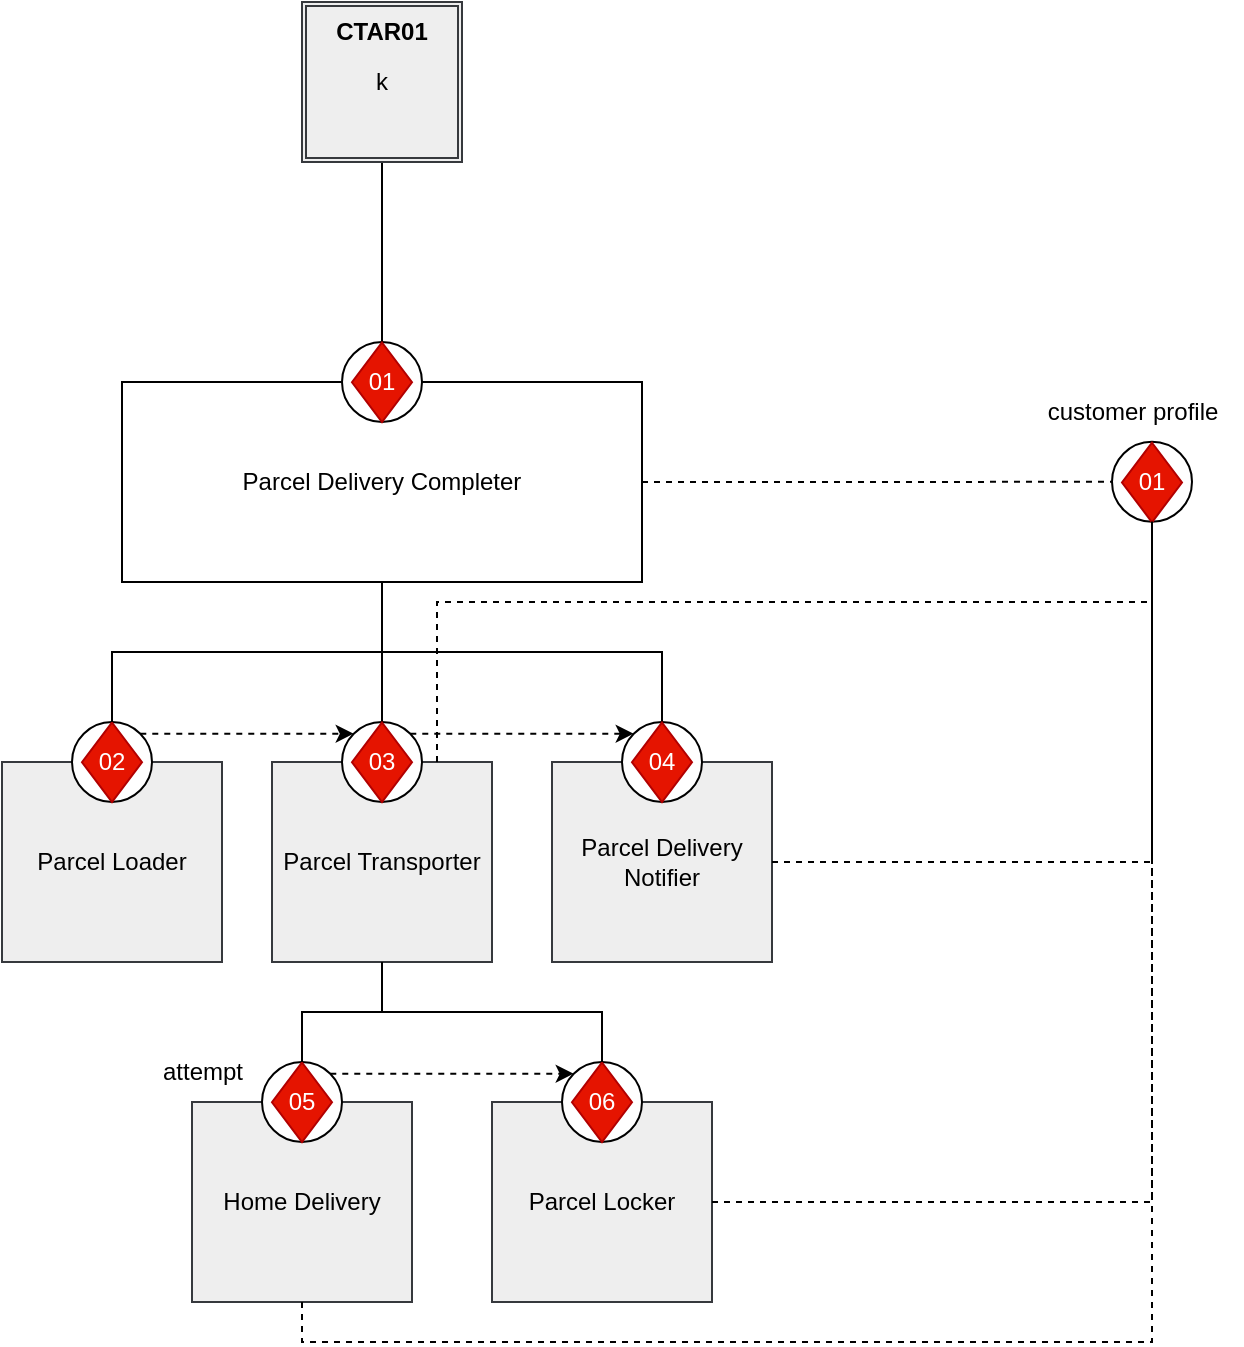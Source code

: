 <mxfile version="22.1.4" type="github">
  <diagram name="Page-1" id="2YBvvXClWsGukQMizWep">
    <mxGraphModel dx="1030" dy="932" grid="1" gridSize="10" guides="1" tooltips="1" connect="1" arrows="1" fold="1" page="1" pageScale="1" pageWidth="850" pageHeight="1100" math="0" shadow="0">
      <root>
        <mxCell id="0" />
        <mxCell id="1" parent="0" />
        <mxCell id="NpJTxZDuRzg84X4Mztlk-15" value="" style="edgeStyle=orthogonalEdgeStyle;rounded=0;orthogonalLoop=1;jettySize=auto;html=1;exitX=0.5;exitY=1;exitDx=0;exitDy=0;entryX=0.5;entryY=0;entryDx=0;entryDy=0;endArrow=none;endFill=0;" edge="1" parent="1" source="NpJTxZDuRzg84X4Mztlk-69" target="NpJTxZDuRzg84X4Mztlk-37">
          <mxGeometry relative="1" as="geometry">
            <mxPoint x="285" y="370" as="sourcePoint" />
            <mxPoint x="195" y="520.25" as="targetPoint" />
          </mxGeometry>
        </mxCell>
        <mxCell id="NpJTxZDuRzg84X4Mztlk-40" value="" style="group" vertex="1" connectable="0" parent="1">
          <mxGeometry x="95" y="640" width="110" height="120" as="geometry" />
        </mxCell>
        <mxCell id="NpJTxZDuRzg84X4Mztlk-41" value="Parcel Loader" style="rounded=0;whiteSpace=wrap;html=1;fillColor=#eeeeee;strokeColor=#36393d;" vertex="1" parent="NpJTxZDuRzg84X4Mztlk-40">
          <mxGeometry y="20" width="110" height="100" as="geometry" />
        </mxCell>
        <mxCell id="NpJTxZDuRzg84X4Mztlk-42" value="" style="ellipse;whiteSpace=wrap;html=1;aspect=fixed;container=0;" vertex="1" parent="NpJTxZDuRzg84X4Mztlk-40">
          <mxGeometry x="35" width="40" height="40" as="geometry" />
        </mxCell>
        <mxCell id="NpJTxZDuRzg84X4Mztlk-43" value="02" style="rhombus;whiteSpace=wrap;html=1;fillColor=#e51400;strokeColor=#B20000;fontColor=#ffffff;container=0;" vertex="1" parent="NpJTxZDuRzg84X4Mztlk-40">
          <mxGeometry x="40" y="0.25" width="30" height="39.75" as="geometry" />
        </mxCell>
        <mxCell id="NpJTxZDuRzg84X4Mztlk-44" style="edgeStyle=orthogonalEdgeStyle;rounded=0;orthogonalLoop=1;jettySize=auto;html=1;exitX=0.5;exitY=1;exitDx=0;exitDy=0;entryX=0.5;entryY=0;entryDx=0;entryDy=0;endArrow=none;endFill=0;" edge="1" parent="1" source="NpJTxZDuRzg84X4Mztlk-36" target="NpJTxZDuRzg84X4Mztlk-42">
          <mxGeometry relative="1" as="geometry" />
        </mxCell>
        <mxCell id="NpJTxZDuRzg84X4Mztlk-49" style="edgeStyle=orthogonalEdgeStyle;rounded=0;orthogonalLoop=1;jettySize=auto;html=1;exitX=0.5;exitY=1;exitDx=0;exitDy=0;entryX=0.5;entryY=0;entryDx=0;entryDy=0;endArrow=none;endFill=0;" edge="1" parent="1" source="NpJTxZDuRzg84X4Mztlk-36" target="NpJTxZDuRzg84X4Mztlk-48">
          <mxGeometry relative="1" as="geometry" />
        </mxCell>
        <mxCell id="NpJTxZDuRzg84X4Mztlk-54" style="edgeStyle=orthogonalEdgeStyle;rounded=0;orthogonalLoop=1;jettySize=auto;html=1;exitX=0.5;exitY=1;exitDx=0;exitDy=0;entryX=0.5;entryY=0;entryDx=0;entryDy=0;endArrow=none;endFill=0;" edge="1" parent="1" source="NpJTxZDuRzg84X4Mztlk-36" target="NpJTxZDuRzg84X4Mztlk-52">
          <mxGeometry relative="1" as="geometry" />
        </mxCell>
        <mxCell id="NpJTxZDuRzg84X4Mztlk-45" value="" style="group" vertex="1" connectable="0" parent="1">
          <mxGeometry x="230" y="640" width="110" height="120" as="geometry" />
        </mxCell>
        <mxCell id="NpJTxZDuRzg84X4Mztlk-46" value="Parcel Transporter" style="rounded=0;whiteSpace=wrap;html=1;fillColor=#eeeeee;strokeColor=#36393d;" vertex="1" parent="NpJTxZDuRzg84X4Mztlk-45">
          <mxGeometry y="20" width="110" height="100" as="geometry" />
        </mxCell>
        <mxCell id="NpJTxZDuRzg84X4Mztlk-47" value="" style="ellipse;whiteSpace=wrap;html=1;aspect=fixed;container=0;" vertex="1" parent="NpJTxZDuRzg84X4Mztlk-45">
          <mxGeometry x="35" width="40" height="40" as="geometry" />
        </mxCell>
        <mxCell id="NpJTxZDuRzg84X4Mztlk-48" value="03" style="rhombus;whiteSpace=wrap;html=1;fillColor=#e51400;strokeColor=#B20000;fontColor=#ffffff;container=0;" vertex="1" parent="NpJTxZDuRzg84X4Mztlk-45">
          <mxGeometry x="40" y="0.25" width="30" height="39.75" as="geometry" />
        </mxCell>
        <mxCell id="NpJTxZDuRzg84X4Mztlk-50" value="" style="group" vertex="1" connectable="0" parent="1">
          <mxGeometry x="370" y="640" width="110" height="120" as="geometry" />
        </mxCell>
        <mxCell id="NpJTxZDuRzg84X4Mztlk-51" value="Parcel Delivery Notifier" style="rounded=0;whiteSpace=wrap;html=1;fillColor=#eeeeee;strokeColor=#36393d;" vertex="1" parent="NpJTxZDuRzg84X4Mztlk-50">
          <mxGeometry y="20" width="110" height="100" as="geometry" />
        </mxCell>
        <mxCell id="NpJTxZDuRzg84X4Mztlk-52" value="" style="ellipse;whiteSpace=wrap;html=1;aspect=fixed;container=0;" vertex="1" parent="NpJTxZDuRzg84X4Mztlk-50">
          <mxGeometry x="35" width="40" height="40" as="geometry" />
        </mxCell>
        <mxCell id="NpJTxZDuRzg84X4Mztlk-53" value="04" style="rhombus;whiteSpace=wrap;html=1;fillColor=#e51400;strokeColor=#B20000;fontColor=#ffffff;container=0;" vertex="1" parent="NpJTxZDuRzg84X4Mztlk-50">
          <mxGeometry x="40" y="0.25" width="30" height="39.75" as="geometry" />
        </mxCell>
        <mxCell id="NpJTxZDuRzg84X4Mztlk-59" value="" style="group" vertex="1" connectable="0" parent="1">
          <mxGeometry x="190" y="810" width="110" height="120" as="geometry" />
        </mxCell>
        <mxCell id="NpJTxZDuRzg84X4Mztlk-60" value="Home Delivery" style="rounded=0;whiteSpace=wrap;html=1;fillColor=#eeeeee;strokeColor=#36393d;" vertex="1" parent="NpJTxZDuRzg84X4Mztlk-59">
          <mxGeometry y="20" width="110" height="100" as="geometry" />
        </mxCell>
        <mxCell id="NpJTxZDuRzg84X4Mztlk-61" value="" style="ellipse;whiteSpace=wrap;html=1;aspect=fixed;container=0;" vertex="1" parent="NpJTxZDuRzg84X4Mztlk-59">
          <mxGeometry x="35" width="40" height="40" as="geometry" />
        </mxCell>
        <mxCell id="NpJTxZDuRzg84X4Mztlk-62" value="05" style="rhombus;whiteSpace=wrap;html=1;fillColor=#e51400;strokeColor=#B20000;fontColor=#ffffff;container=0;" vertex="1" parent="NpJTxZDuRzg84X4Mztlk-59">
          <mxGeometry x="40" y="0.25" width="30" height="39.75" as="geometry" />
        </mxCell>
        <mxCell id="NpJTxZDuRzg84X4Mztlk-71" value="attempt" style="text;html=1;align=center;verticalAlign=middle;resizable=0;points=[];autosize=1;strokeColor=none;fillColor=none;" vertex="1" parent="NpJTxZDuRzg84X4Mztlk-59">
          <mxGeometry x="-25" y="-10" width="60" height="30" as="geometry" />
        </mxCell>
        <mxCell id="NpJTxZDuRzg84X4Mztlk-63" value="" style="group" vertex="1" connectable="0" parent="1">
          <mxGeometry x="340" y="810" width="110" height="120" as="geometry" />
        </mxCell>
        <mxCell id="NpJTxZDuRzg84X4Mztlk-64" value="Parcel Locker" style="rounded=0;whiteSpace=wrap;html=1;fillColor=#eeeeee;strokeColor=#36393d;" vertex="1" parent="NpJTxZDuRzg84X4Mztlk-63">
          <mxGeometry y="20" width="110" height="100" as="geometry" />
        </mxCell>
        <mxCell id="NpJTxZDuRzg84X4Mztlk-65" value="" style="ellipse;whiteSpace=wrap;html=1;aspect=fixed;container=0;" vertex="1" parent="NpJTxZDuRzg84X4Mztlk-63">
          <mxGeometry x="35" width="40" height="40" as="geometry" />
        </mxCell>
        <mxCell id="NpJTxZDuRzg84X4Mztlk-66" value="06" style="rhombus;whiteSpace=wrap;html=1;fillColor=#e51400;strokeColor=#B20000;fontColor=#ffffff;container=0;" vertex="1" parent="NpJTxZDuRzg84X4Mztlk-63">
          <mxGeometry x="40" y="0.25" width="30" height="39.75" as="geometry" />
        </mxCell>
        <mxCell id="NpJTxZDuRzg84X4Mztlk-67" style="edgeStyle=orthogonalEdgeStyle;rounded=0;orthogonalLoop=1;jettySize=auto;html=1;exitX=0.5;exitY=1;exitDx=0;exitDy=0;entryX=0.5;entryY=0;entryDx=0;entryDy=0;endArrow=none;endFill=0;" edge="1" parent="1" source="NpJTxZDuRzg84X4Mztlk-46" target="NpJTxZDuRzg84X4Mztlk-61">
          <mxGeometry relative="1" as="geometry" />
        </mxCell>
        <mxCell id="NpJTxZDuRzg84X4Mztlk-68" style="edgeStyle=orthogonalEdgeStyle;rounded=0;orthogonalLoop=1;jettySize=auto;html=1;exitX=0.5;exitY=1;exitDx=0;exitDy=0;entryX=0.5;entryY=0;entryDx=0;entryDy=0;endArrow=none;endFill=0;" edge="1" parent="1" source="NpJTxZDuRzg84X4Mztlk-46" target="NpJTxZDuRzg84X4Mztlk-65">
          <mxGeometry relative="1" as="geometry" />
        </mxCell>
        <mxCell id="NpJTxZDuRzg84X4Mztlk-72" style="edgeStyle=orthogonalEdgeStyle;rounded=0;orthogonalLoop=1;jettySize=auto;html=1;exitX=1;exitY=0.5;exitDx=0;exitDy=0;dashed=1;endArrow=none;endFill=0;entryX=0;entryY=0.5;entryDx=0;entryDy=0;" edge="1" parent="1" source="NpJTxZDuRzg84X4Mztlk-36" target="NpJTxZDuRzg84X4Mztlk-73">
          <mxGeometry relative="1" as="geometry">
            <mxPoint x="610" y="519.667" as="targetPoint" />
          </mxGeometry>
        </mxCell>
        <mxCell id="NpJTxZDuRzg84X4Mztlk-36" value="Parcel Delivery Completer" style="rounded=0;whiteSpace=wrap;html=1;container=0;" vertex="1" parent="1">
          <mxGeometry x="155" y="470" width="260" height="100" as="geometry" />
        </mxCell>
        <mxCell id="NpJTxZDuRzg84X4Mztlk-38" value="" style="ellipse;whiteSpace=wrap;html=1;aspect=fixed;container=0;" vertex="1" parent="1">
          <mxGeometry x="265" y="450" width="40" height="40" as="geometry" />
        </mxCell>
        <mxCell id="NpJTxZDuRzg84X4Mztlk-37" value="01" style="rhombus;whiteSpace=wrap;html=1;fillColor=#e51400;strokeColor=#B20000;fontColor=#ffffff;container=0;" vertex="1" parent="1">
          <mxGeometry x="270" y="450.25" width="30" height="39.75" as="geometry" />
        </mxCell>
        <mxCell id="NpJTxZDuRzg84X4Mztlk-69" value="k" style="shape=ext;double=1;whiteSpace=wrap;html=1;aspect=fixed;fillColor=#eeeeee;strokeColor=#36393d;" vertex="1" parent="1">
          <mxGeometry x="245" y="280" width="80" height="80" as="geometry" />
        </mxCell>
        <mxCell id="NpJTxZDuRzg84X4Mztlk-70" value="&lt;b&gt;CTAR01&lt;/b&gt;" style="text;html=1;strokeColor=none;fillColor=none;align=center;verticalAlign=middle;whiteSpace=wrap;rounded=0;" vertex="1" parent="1">
          <mxGeometry x="255" y="280" width="60" height="30" as="geometry" />
        </mxCell>
        <mxCell id="NpJTxZDuRzg84X4Mztlk-75" value="" style="group" vertex="1" connectable="0" parent="1">
          <mxGeometry x="650" y="499.87" width="40" height="40.25" as="geometry" />
        </mxCell>
        <mxCell id="NpJTxZDuRzg84X4Mztlk-73" value="" style="ellipse;whiteSpace=wrap;html=1;aspect=fixed;container=0;" vertex="1" parent="NpJTxZDuRzg84X4Mztlk-75">
          <mxGeometry width="40" height="40" as="geometry" />
        </mxCell>
        <mxCell id="NpJTxZDuRzg84X4Mztlk-74" value="01" style="rhombus;whiteSpace=wrap;html=1;fillColor=#e51400;strokeColor=#B20000;fontColor=#ffffff;container=0;" vertex="1" parent="NpJTxZDuRzg84X4Mztlk-75">
          <mxGeometry x="5" y="0.5" width="30" height="39.75" as="geometry" />
        </mxCell>
        <mxCell id="NpJTxZDuRzg84X4Mztlk-77" value="customer profile" style="text;html=1;align=center;verticalAlign=middle;resizable=0;points=[];autosize=1;strokeColor=none;fillColor=none;" vertex="1" parent="1">
          <mxGeometry x="605" y="469.87" width="110" height="30" as="geometry" />
        </mxCell>
        <mxCell id="NpJTxZDuRzg84X4Mztlk-78" style="edgeStyle=orthogonalEdgeStyle;rounded=0;orthogonalLoop=1;jettySize=auto;html=1;exitX=1;exitY=0;exitDx=0;exitDy=0;entryX=0;entryY=0;entryDx=0;entryDy=0;dashed=1;" edge="1" parent="1" source="NpJTxZDuRzg84X4Mztlk-42" target="NpJTxZDuRzg84X4Mztlk-47">
          <mxGeometry relative="1" as="geometry" />
        </mxCell>
        <mxCell id="NpJTxZDuRzg84X4Mztlk-79" style="edgeStyle=orthogonalEdgeStyle;rounded=0;orthogonalLoop=1;jettySize=auto;html=1;exitX=1;exitY=0;exitDx=0;exitDy=0;entryX=0;entryY=0;entryDx=0;entryDy=0;dashed=1;" edge="1" parent="1" source="NpJTxZDuRzg84X4Mztlk-47" target="NpJTxZDuRzg84X4Mztlk-52">
          <mxGeometry relative="1" as="geometry" />
        </mxCell>
        <mxCell id="NpJTxZDuRzg84X4Mztlk-80" style="edgeStyle=orthogonalEdgeStyle;rounded=0;orthogonalLoop=1;jettySize=auto;html=1;exitX=1;exitY=0;exitDx=0;exitDy=0;entryX=0;entryY=0;entryDx=0;entryDy=0;dashed=1;" edge="1" parent="1" source="NpJTxZDuRzg84X4Mztlk-61" target="NpJTxZDuRzg84X4Mztlk-65">
          <mxGeometry relative="1" as="geometry" />
        </mxCell>
        <mxCell id="NpJTxZDuRzg84X4Mztlk-82" style="edgeStyle=orthogonalEdgeStyle;rounded=0;orthogonalLoop=1;jettySize=auto;html=1;exitX=1;exitY=0.5;exitDx=0;exitDy=0;endArrow=none;endFill=0;dashed=1;" edge="1" parent="1" source="NpJTxZDuRzg84X4Mztlk-51" target="NpJTxZDuRzg84X4Mztlk-73">
          <mxGeometry relative="1" as="geometry" />
        </mxCell>
        <mxCell id="NpJTxZDuRzg84X4Mztlk-90" style="edgeStyle=orthogonalEdgeStyle;rounded=0;orthogonalLoop=1;jettySize=auto;html=1;exitX=1;exitY=0.5;exitDx=0;exitDy=0;entryX=0.5;entryY=1;entryDx=0;entryDy=0;endArrow=none;endFill=0;dashed=1;" edge="1" parent="1" source="NpJTxZDuRzg84X4Mztlk-64" target="NpJTxZDuRzg84X4Mztlk-73">
          <mxGeometry relative="1" as="geometry" />
        </mxCell>
        <mxCell id="NpJTxZDuRzg84X4Mztlk-92" style="edgeStyle=orthogonalEdgeStyle;rounded=0;orthogonalLoop=1;jettySize=auto;html=1;exitX=0.75;exitY=0;exitDx=0;exitDy=0;entryX=0.5;entryY=1;entryDx=0;entryDy=0;endArrow=none;endFill=0;dashed=1;" edge="1" parent="1" source="NpJTxZDuRzg84X4Mztlk-46" target="NpJTxZDuRzg84X4Mztlk-74">
          <mxGeometry relative="1" as="geometry">
            <Array as="points">
              <mxPoint x="313" y="580" />
              <mxPoint x="670" y="580" />
            </Array>
          </mxGeometry>
        </mxCell>
        <mxCell id="NpJTxZDuRzg84X4Mztlk-89" style="edgeStyle=orthogonalEdgeStyle;rounded=0;orthogonalLoop=1;jettySize=auto;html=1;exitX=0.5;exitY=1;exitDx=0;exitDy=0;endArrow=none;endFill=0;dashed=1;entryX=0.5;entryY=1;entryDx=0;entryDy=0;" edge="1" parent="1" source="NpJTxZDuRzg84X4Mztlk-60" target="NpJTxZDuRzg84X4Mztlk-74">
          <mxGeometry relative="1" as="geometry">
            <mxPoint x="670" y="540" as="targetPoint" />
          </mxGeometry>
        </mxCell>
      </root>
    </mxGraphModel>
  </diagram>
</mxfile>
